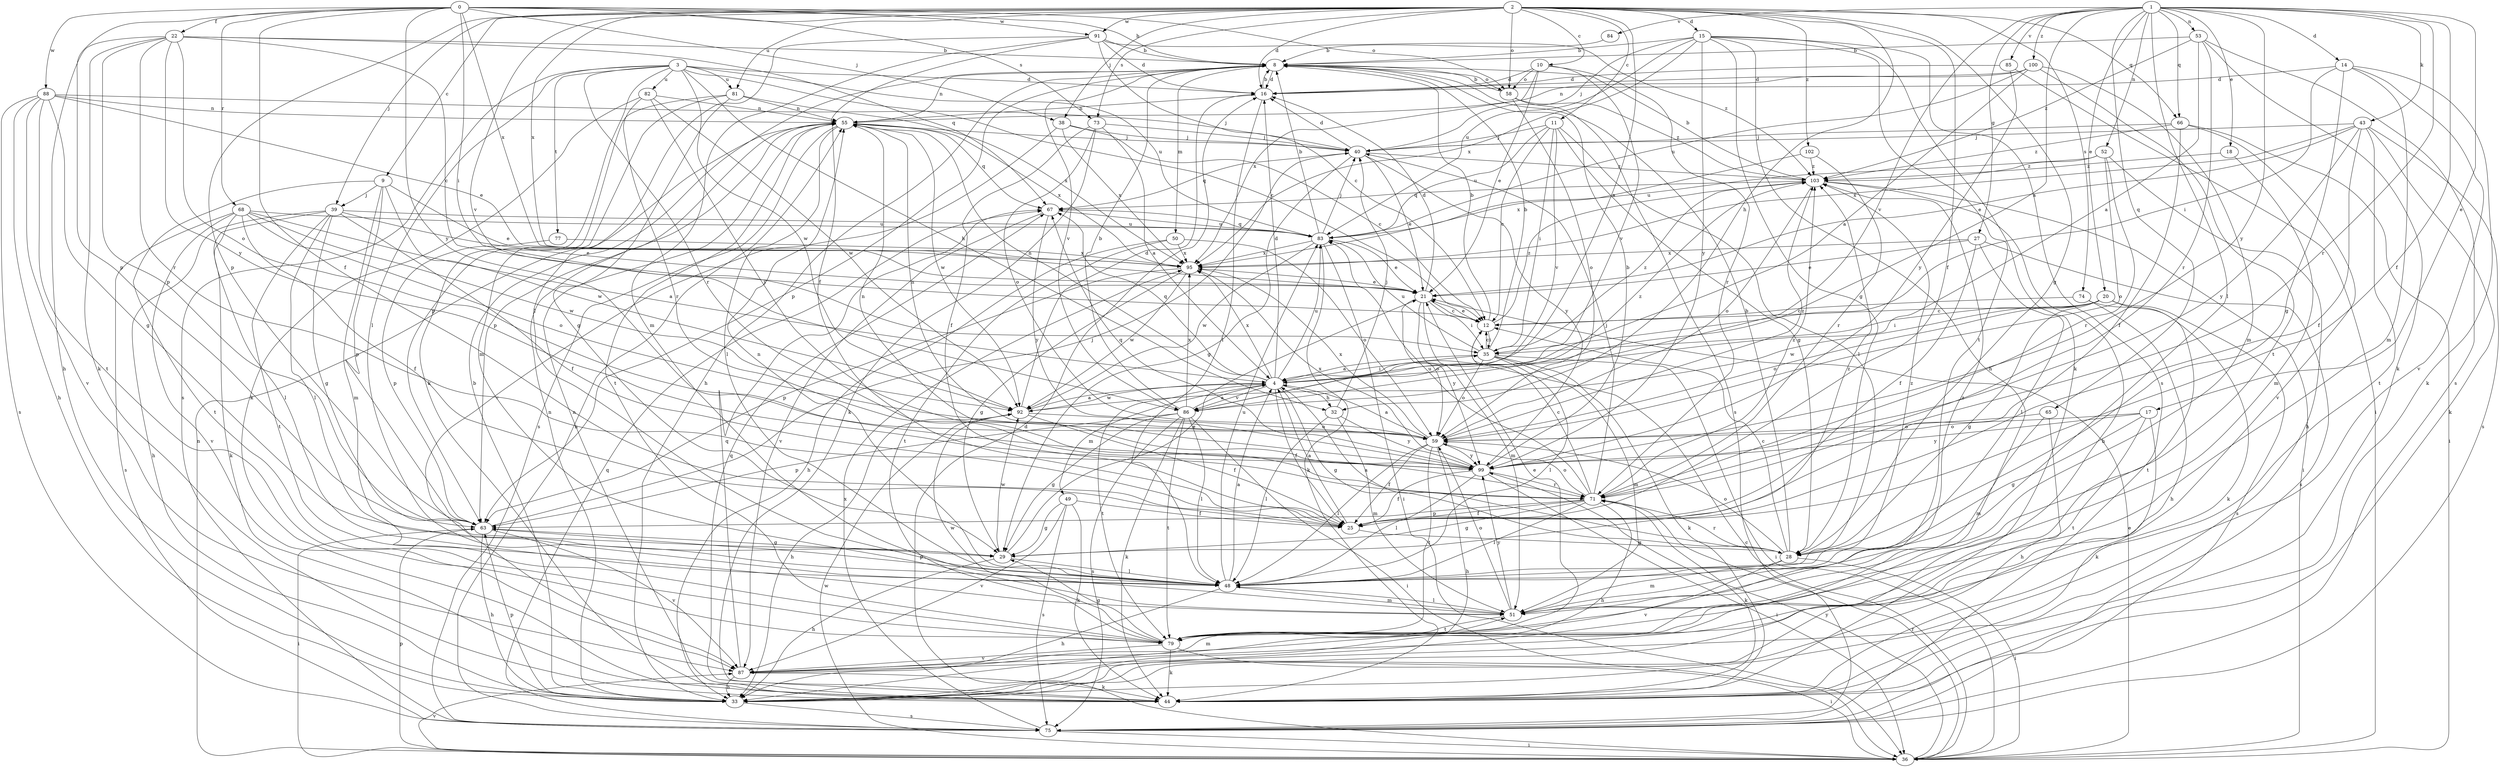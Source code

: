 strict digraph  {
0;
1;
2;
3;
4;
8;
9;
10;
11;
12;
14;
15;
16;
17;
18;
20;
21;
22;
25;
27;
28;
29;
32;
33;
35;
36;
38;
39;
40;
43;
44;
48;
49;
50;
51;
52;
53;
55;
58;
59;
63;
65;
66;
67;
68;
71;
73;
74;
75;
77;
79;
81;
82;
83;
84;
85;
86;
87;
88;
91;
92;
95;
99;
100;
102;
103;
0 -> 8  [label=b];
0 -> 22  [label=f];
0 -> 25  [label=f];
0 -> 35  [label=i];
0 -> 38  [label=j];
0 -> 58  [label=o];
0 -> 63  [label=p];
0 -> 68  [label=r];
0 -> 73  [label=s];
0 -> 88  [label=w];
0 -> 91  [label=w];
0 -> 95  [label=x];
0 -> 99  [label=y];
1 -> 4  [label=a];
1 -> 14  [label=d];
1 -> 17  [label=e];
1 -> 18  [label=e];
1 -> 20  [label=e];
1 -> 25  [label=f];
1 -> 27  [label=g];
1 -> 43  [label=k];
1 -> 48  [label=l];
1 -> 52  [label=n];
1 -> 53  [label=n];
1 -> 65  [label=q];
1 -> 66  [label=q];
1 -> 71  [label=r];
1 -> 84  [label=v];
1 -> 85  [label=v];
1 -> 86  [label=v];
1 -> 99  [label=y];
1 -> 100  [label=z];
2 -> 4  [label=a];
2 -> 9  [label=c];
2 -> 10  [label=c];
2 -> 11  [label=c];
2 -> 15  [label=d];
2 -> 16  [label=d];
2 -> 25  [label=f];
2 -> 28  [label=g];
2 -> 32  [label=h];
2 -> 38  [label=j];
2 -> 39  [label=j];
2 -> 58  [label=o];
2 -> 63  [label=p];
2 -> 66  [label=q];
2 -> 73  [label=s];
2 -> 74  [label=s];
2 -> 81  [label=u];
2 -> 86  [label=v];
2 -> 91  [label=w];
2 -> 95  [label=x];
2 -> 102  [label=z];
3 -> 12  [label=c];
3 -> 16  [label=d];
3 -> 32  [label=h];
3 -> 44  [label=k];
3 -> 48  [label=l];
3 -> 71  [label=r];
3 -> 75  [label=s];
3 -> 77  [label=t];
3 -> 81  [label=u];
3 -> 82  [label=u];
3 -> 83  [label=u];
3 -> 92  [label=w];
4 -> 16  [label=d];
4 -> 25  [label=f];
4 -> 28  [label=g];
4 -> 32  [label=h];
4 -> 35  [label=i];
4 -> 49  [label=m];
4 -> 55  [label=n];
4 -> 67  [label=q];
4 -> 79  [label=t];
4 -> 83  [label=u];
4 -> 86  [label=v];
4 -> 92  [label=w];
4 -> 95  [label=x];
8 -> 16  [label=d];
8 -> 33  [label=h];
8 -> 50  [label=m];
8 -> 55  [label=n];
8 -> 58  [label=o];
8 -> 63  [label=p];
8 -> 86  [label=v];
9 -> 21  [label=e];
9 -> 39  [label=j];
9 -> 51  [label=m];
9 -> 63  [label=p];
9 -> 79  [label=t];
9 -> 92  [label=w];
10 -> 16  [label=d];
10 -> 21  [label=e];
10 -> 58  [label=o];
10 -> 71  [label=r];
10 -> 86  [label=v];
10 -> 95  [label=x];
11 -> 12  [label=c];
11 -> 28  [label=g];
11 -> 35  [label=i];
11 -> 40  [label=j];
11 -> 48  [label=l];
11 -> 83  [label=u];
11 -> 86  [label=v];
12 -> 8  [label=b];
12 -> 21  [label=e];
12 -> 35  [label=i];
12 -> 103  [label=z];
14 -> 16  [label=d];
14 -> 28  [label=g];
14 -> 35  [label=i];
14 -> 44  [label=k];
14 -> 51  [label=m];
14 -> 87  [label=v];
15 -> 8  [label=b];
15 -> 28  [label=g];
15 -> 33  [label=h];
15 -> 40  [label=j];
15 -> 44  [label=k];
15 -> 75  [label=s];
15 -> 79  [label=t];
15 -> 83  [label=u];
15 -> 95  [label=x];
15 -> 99  [label=y];
16 -> 8  [label=b];
16 -> 48  [label=l];
16 -> 55  [label=n];
17 -> 28  [label=g];
17 -> 44  [label=k];
17 -> 59  [label=o];
17 -> 79  [label=t];
17 -> 99  [label=y];
18 -> 51  [label=m];
18 -> 103  [label=z];
20 -> 12  [label=c];
20 -> 28  [label=g];
20 -> 35  [label=i];
20 -> 59  [label=o];
20 -> 75  [label=s];
20 -> 79  [label=t];
20 -> 92  [label=w];
21 -> 12  [label=c];
21 -> 16  [label=d];
21 -> 35  [label=i];
21 -> 51  [label=m];
21 -> 59  [label=o];
21 -> 99  [label=y];
22 -> 8  [label=b];
22 -> 12  [label=c];
22 -> 33  [label=h];
22 -> 44  [label=k];
22 -> 59  [label=o];
22 -> 63  [label=p];
22 -> 67  [label=q];
22 -> 71  [label=r];
22 -> 99  [label=y];
25 -> 4  [label=a];
25 -> 28  [label=g];
27 -> 21  [label=e];
27 -> 25  [label=f];
27 -> 48  [label=l];
27 -> 75  [label=s];
27 -> 95  [label=x];
28 -> 4  [label=a];
28 -> 8  [label=b];
28 -> 12  [label=c];
28 -> 36  [label=i];
28 -> 51  [label=m];
28 -> 59  [label=o];
28 -> 71  [label=r];
28 -> 87  [label=v];
29 -> 21  [label=e];
29 -> 33  [label=h];
29 -> 48  [label=l];
29 -> 92  [label=w];
29 -> 103  [label=z];
32 -> 40  [label=j];
32 -> 48  [label=l];
32 -> 51  [label=m];
32 -> 99  [label=y];
33 -> 8  [label=b];
33 -> 55  [label=n];
33 -> 63  [label=p];
33 -> 75  [label=s];
35 -> 4  [label=a];
35 -> 8  [label=b];
35 -> 12  [label=c];
35 -> 36  [label=i];
35 -> 44  [label=k];
35 -> 48  [label=l];
35 -> 51  [label=m];
35 -> 59  [label=o];
35 -> 83  [label=u];
35 -> 103  [label=z];
36 -> 12  [label=c];
36 -> 16  [label=d];
36 -> 21  [label=e];
36 -> 55  [label=n];
36 -> 63  [label=p];
36 -> 71  [label=r];
36 -> 87  [label=v];
36 -> 92  [label=w];
36 -> 99  [label=y];
38 -> 12  [label=c];
38 -> 40  [label=j];
38 -> 87  [label=v];
38 -> 95  [label=x];
39 -> 21  [label=e];
39 -> 25  [label=f];
39 -> 29  [label=g];
39 -> 33  [label=h];
39 -> 44  [label=k];
39 -> 48  [label=l];
39 -> 79  [label=t];
39 -> 83  [label=u];
40 -> 16  [label=d];
40 -> 21  [label=e];
40 -> 29  [label=g];
40 -> 67  [label=q];
40 -> 99  [label=y];
40 -> 103  [label=z];
43 -> 21  [label=e];
43 -> 25  [label=f];
43 -> 40  [label=j];
43 -> 44  [label=k];
43 -> 75  [label=s];
43 -> 79  [label=t];
43 -> 95  [label=x];
43 -> 99  [label=y];
44 -> 55  [label=n];
44 -> 67  [label=q];
48 -> 4  [label=a];
48 -> 33  [label=h];
48 -> 51  [label=m];
48 -> 55  [label=n];
48 -> 63  [label=p];
48 -> 83  [label=u];
48 -> 103  [label=z];
49 -> 25  [label=f];
49 -> 29  [label=g];
49 -> 44  [label=k];
49 -> 75  [label=s];
49 -> 87  [label=v];
50 -> 33  [label=h];
50 -> 59  [label=o];
50 -> 79  [label=t];
50 -> 95  [label=x];
51 -> 48  [label=l];
51 -> 59  [label=o];
51 -> 79  [label=t];
51 -> 99  [label=y];
51 -> 103  [label=z];
52 -> 33  [label=h];
52 -> 59  [label=o];
52 -> 71  [label=r];
52 -> 83  [label=u];
52 -> 103  [label=z];
53 -> 4  [label=a];
53 -> 8  [label=b];
53 -> 44  [label=k];
53 -> 71  [label=r];
53 -> 75  [label=s];
53 -> 103  [label=z];
55 -> 40  [label=j];
55 -> 48  [label=l];
55 -> 63  [label=p];
55 -> 67  [label=q];
55 -> 75  [label=s];
55 -> 79  [label=t];
55 -> 92  [label=w];
55 -> 95  [label=x];
58 -> 8  [label=b];
58 -> 59  [label=o];
58 -> 75  [label=s];
58 -> 103  [label=z];
59 -> 4  [label=a];
59 -> 25  [label=f];
59 -> 33  [label=h];
59 -> 48  [label=l];
59 -> 55  [label=n];
59 -> 79  [label=t];
59 -> 95  [label=x];
59 -> 99  [label=y];
59 -> 103  [label=z];
63 -> 29  [label=g];
63 -> 33  [label=h];
63 -> 36  [label=i];
63 -> 40  [label=j];
63 -> 87  [label=v];
65 -> 33  [label=h];
65 -> 51  [label=m];
65 -> 59  [label=o];
66 -> 25  [label=f];
66 -> 36  [label=i];
66 -> 40  [label=j];
66 -> 87  [label=v];
66 -> 103  [label=z];
67 -> 83  [label=u];
67 -> 87  [label=v];
67 -> 99  [label=y];
68 -> 4  [label=a];
68 -> 25  [label=f];
68 -> 48  [label=l];
68 -> 59  [label=o];
68 -> 75  [label=s];
68 -> 83  [label=u];
68 -> 87  [label=v];
68 -> 92  [label=w];
71 -> 12  [label=c];
71 -> 25  [label=f];
71 -> 29  [label=g];
71 -> 33  [label=h];
71 -> 40  [label=j];
71 -> 44  [label=k];
71 -> 48  [label=l];
71 -> 59  [label=o];
71 -> 63  [label=p];
71 -> 83  [label=u];
71 -> 103  [label=z];
73 -> 4  [label=a];
73 -> 25  [label=f];
73 -> 40  [label=j];
73 -> 44  [label=k];
73 -> 59  [label=o];
74 -> 12  [label=c];
74 -> 33  [label=h];
74 -> 44  [label=k];
75 -> 36  [label=i];
75 -> 55  [label=n];
75 -> 67  [label=q];
75 -> 95  [label=x];
77 -> 63  [label=p];
77 -> 95  [label=x];
79 -> 21  [label=e];
79 -> 29  [label=g];
79 -> 36  [label=i];
79 -> 44  [label=k];
79 -> 87  [label=v];
79 -> 92  [label=w];
81 -> 29  [label=g];
81 -> 51  [label=m];
81 -> 55  [label=n];
81 -> 63  [label=p];
81 -> 95  [label=x];
82 -> 44  [label=k];
82 -> 55  [label=n];
82 -> 71  [label=r];
82 -> 92  [label=w];
82 -> 99  [label=y];
83 -> 8  [label=b];
83 -> 21  [label=e];
83 -> 36  [label=i];
83 -> 40  [label=j];
83 -> 44  [label=k];
83 -> 67  [label=q];
83 -> 92  [label=w];
83 -> 95  [label=x];
84 -> 8  [label=b];
85 -> 16  [label=d];
85 -> 36  [label=i];
85 -> 99  [label=y];
86 -> 4  [label=a];
86 -> 8  [label=b];
86 -> 29  [label=g];
86 -> 36  [label=i];
86 -> 44  [label=k];
86 -> 48  [label=l];
86 -> 63  [label=p];
86 -> 75  [label=s];
86 -> 79  [label=t];
86 -> 95  [label=x];
86 -> 103  [label=z];
87 -> 33  [label=h];
87 -> 44  [label=k];
87 -> 51  [label=m];
87 -> 67  [label=q];
88 -> 21  [label=e];
88 -> 29  [label=g];
88 -> 33  [label=h];
88 -> 40  [label=j];
88 -> 55  [label=n];
88 -> 75  [label=s];
88 -> 79  [label=t];
88 -> 87  [label=v];
91 -> 8  [label=b];
91 -> 12  [label=c];
91 -> 16  [label=d];
91 -> 25  [label=f];
91 -> 48  [label=l];
91 -> 51  [label=m];
91 -> 103  [label=z];
92 -> 4  [label=a];
92 -> 16  [label=d];
92 -> 25  [label=f];
92 -> 33  [label=h];
92 -> 59  [label=o];
95 -> 21  [label=e];
95 -> 29  [label=g];
95 -> 63  [label=p];
95 -> 92  [label=w];
99 -> 8  [label=b];
99 -> 25  [label=f];
99 -> 36  [label=i];
99 -> 48  [label=l];
99 -> 55  [label=n];
99 -> 67  [label=q];
99 -> 71  [label=r];
99 -> 95  [label=x];
100 -> 4  [label=a];
100 -> 16  [label=d];
100 -> 51  [label=m];
100 -> 55  [label=n];
100 -> 79  [label=t];
100 -> 83  [label=u];
102 -> 71  [label=r];
102 -> 95  [label=x];
102 -> 103  [label=z];
103 -> 8  [label=b];
103 -> 33  [label=h];
103 -> 36  [label=i];
103 -> 59  [label=o];
103 -> 67  [label=q];
}
